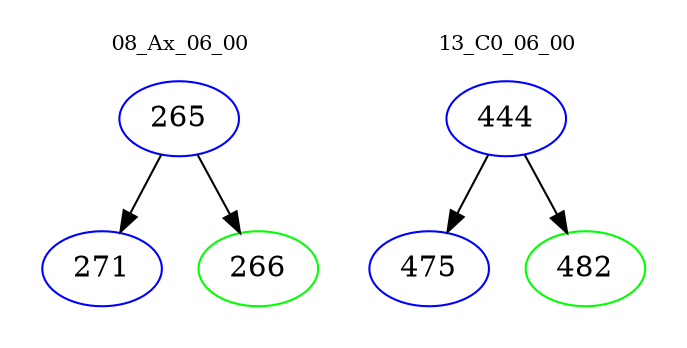 digraph{
subgraph cluster_0 {
color = white
label = "08_Ax_06_00";
fontsize=10;
T0_265 [label="265", color="blue"]
T0_265 -> T0_271 [color="black"]
T0_271 [label="271", color="blue"]
T0_265 -> T0_266 [color="black"]
T0_266 [label="266", color="green"]
}
subgraph cluster_1 {
color = white
label = "13_C0_06_00";
fontsize=10;
T1_444 [label="444", color="blue"]
T1_444 -> T1_475 [color="black"]
T1_475 [label="475", color="blue"]
T1_444 -> T1_482 [color="black"]
T1_482 [label="482", color="green"]
}
}
